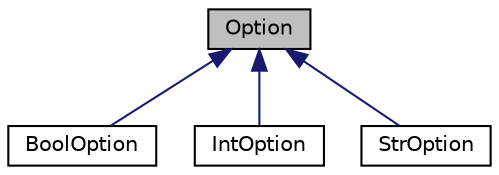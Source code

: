 digraph "Option"
{
  edge [fontname="Helvetica",fontsize="10",labelfontname="Helvetica",labelfontsize="10"];
  node [fontname="Helvetica",fontsize="10",shape=record];
  Node1 [label="Option",height=0.2,width=0.4,color="black", fillcolor="grey75", style="filled" fontcolor="black"];
  Node1 -> Node2 [dir="back",color="midnightblue",fontsize="10",style="solid",fontname="Helvetica"];
  Node2 [label="BoolOption",height=0.2,width=0.4,color="black", fillcolor="white", style="filled",URL="$d9/d5f/classBoolOption.html"];
  Node1 -> Node3 [dir="back",color="midnightblue",fontsize="10",style="solid",fontname="Helvetica"];
  Node3 [label="IntOption",height=0.2,width=0.4,color="black", fillcolor="white", style="filled",URL="$d4/de6/classIntOption.html"];
  Node1 -> Node4 [dir="back",color="midnightblue",fontsize="10",style="solid",fontname="Helvetica"];
  Node4 [label="StrOption",height=0.2,width=0.4,color="black", fillcolor="white", style="filled",URL="$da/d66/classStrOption.html"];
}
